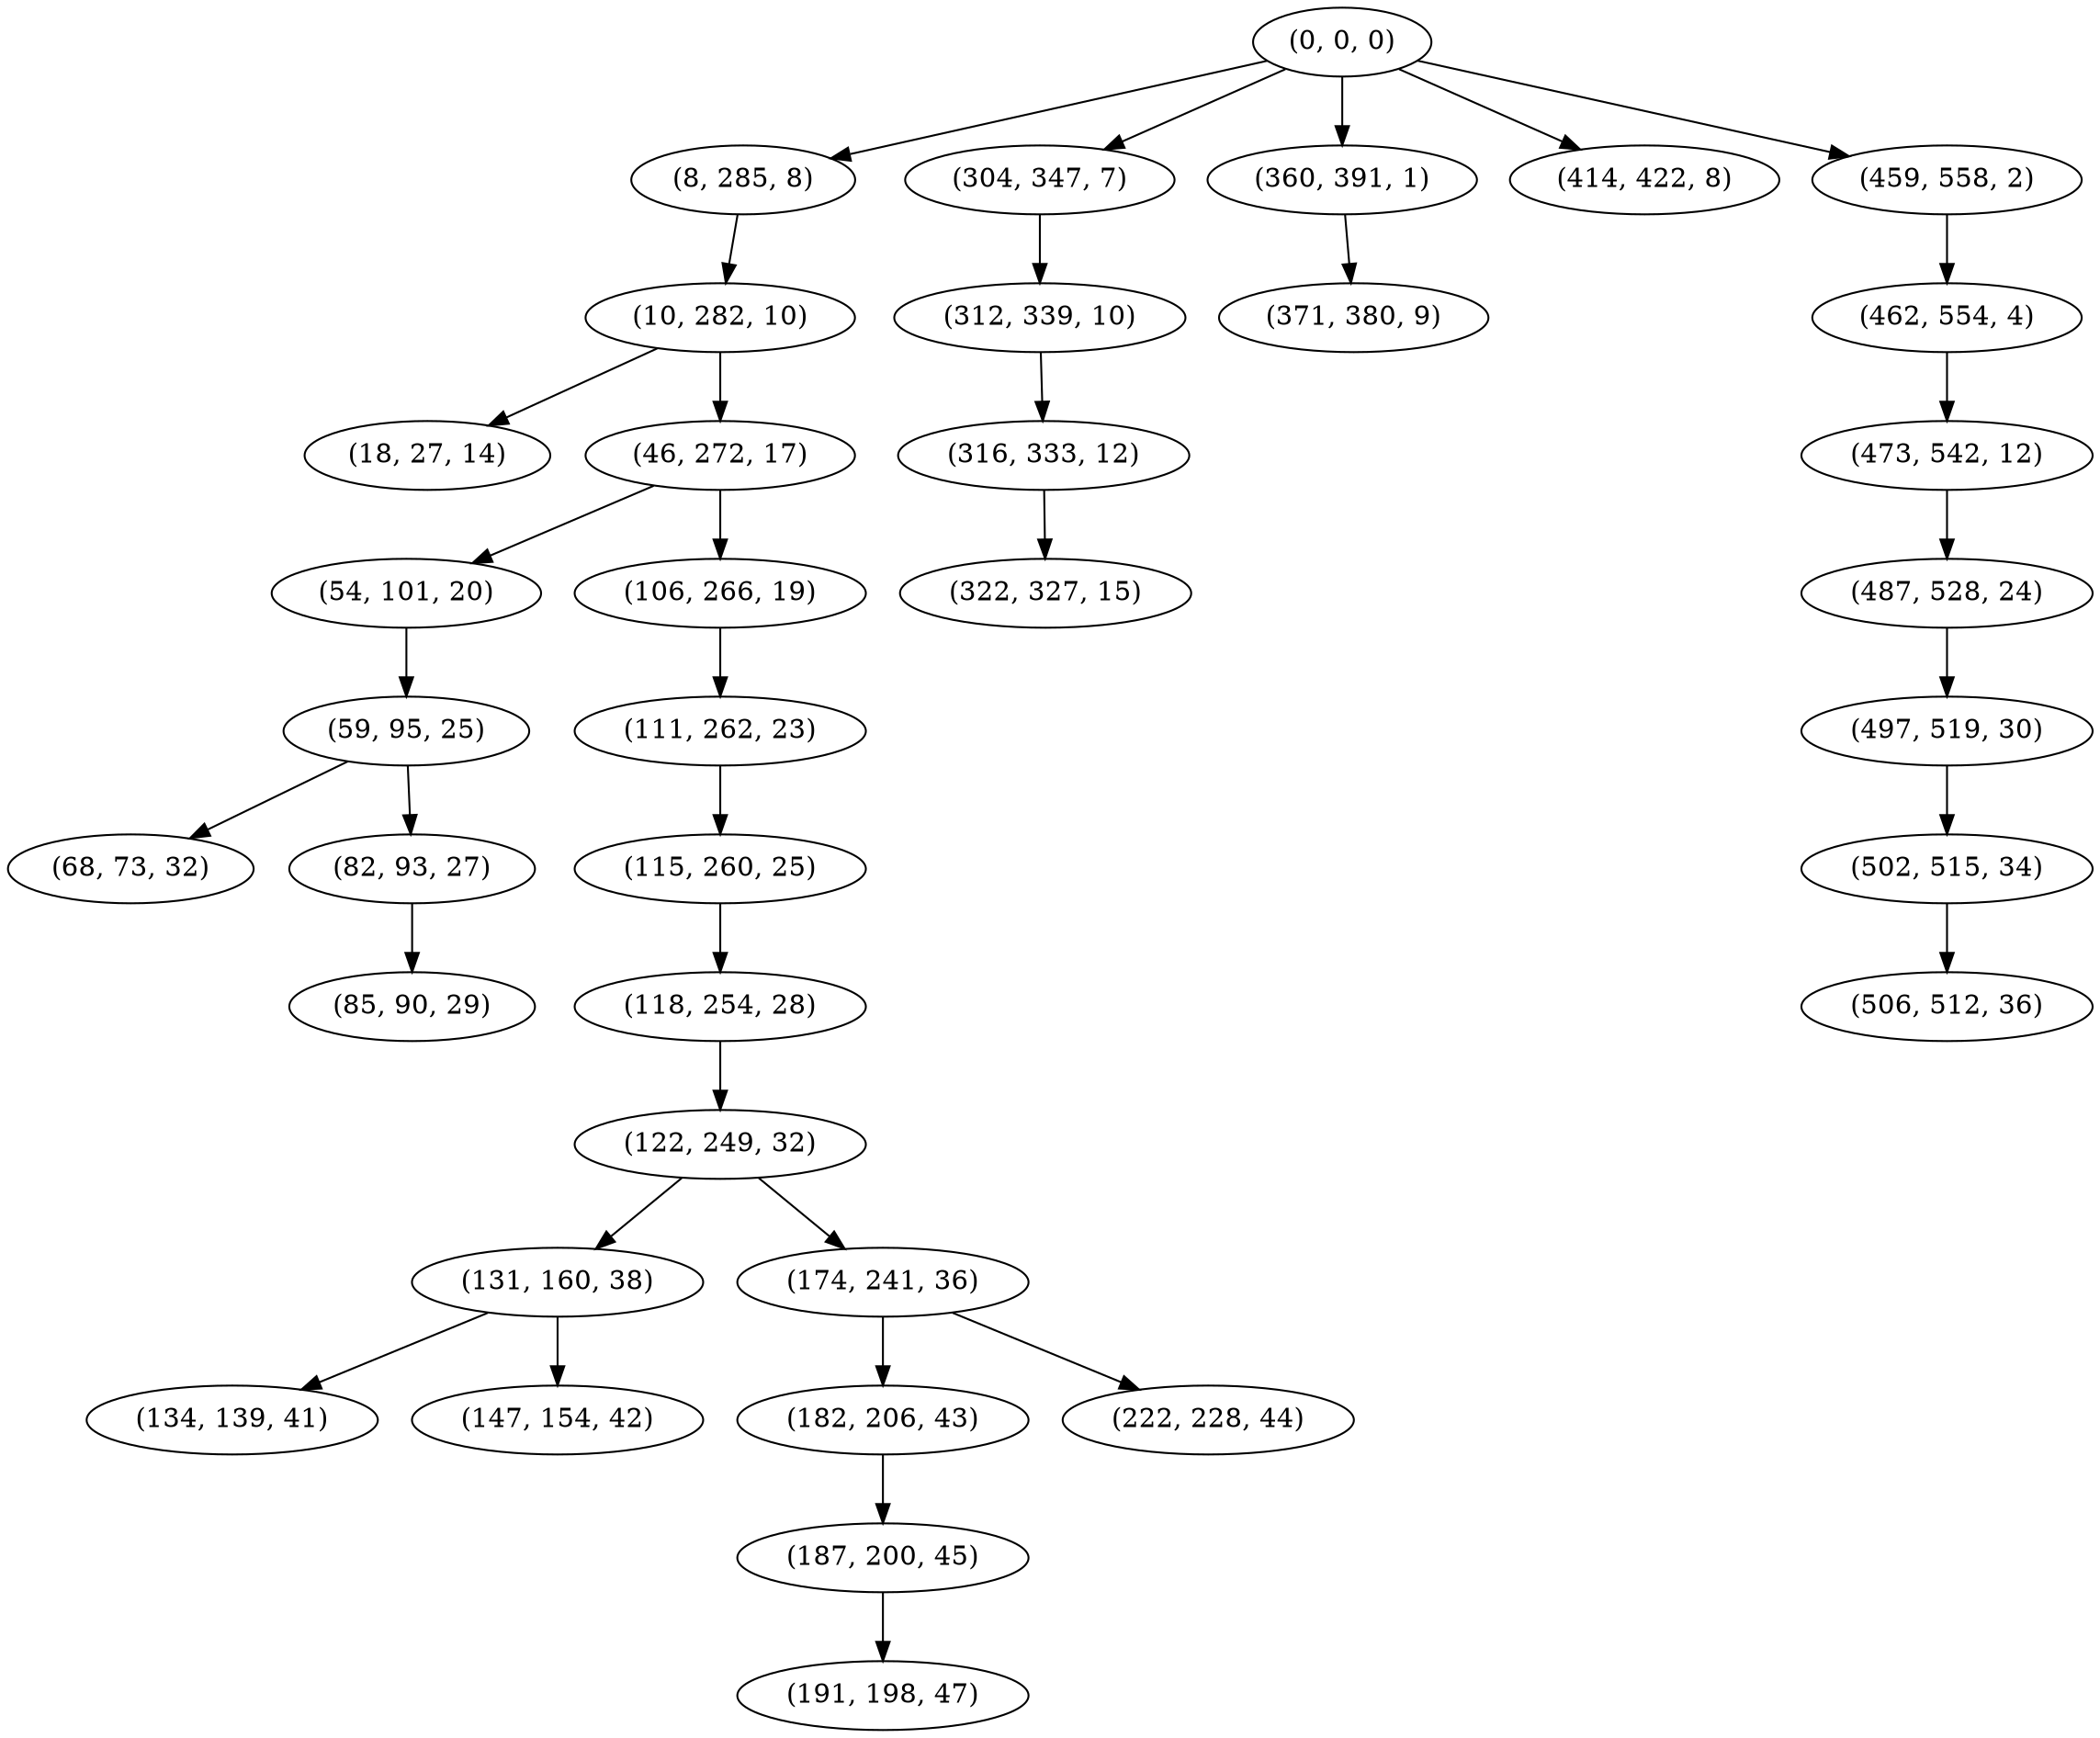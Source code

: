 digraph tree {
    "(0, 0, 0)";
    "(8, 285, 8)";
    "(10, 282, 10)";
    "(18, 27, 14)";
    "(46, 272, 17)";
    "(54, 101, 20)";
    "(59, 95, 25)";
    "(68, 73, 32)";
    "(82, 93, 27)";
    "(85, 90, 29)";
    "(106, 266, 19)";
    "(111, 262, 23)";
    "(115, 260, 25)";
    "(118, 254, 28)";
    "(122, 249, 32)";
    "(131, 160, 38)";
    "(134, 139, 41)";
    "(147, 154, 42)";
    "(174, 241, 36)";
    "(182, 206, 43)";
    "(187, 200, 45)";
    "(191, 198, 47)";
    "(222, 228, 44)";
    "(304, 347, 7)";
    "(312, 339, 10)";
    "(316, 333, 12)";
    "(322, 327, 15)";
    "(360, 391, 1)";
    "(371, 380, 9)";
    "(414, 422, 8)";
    "(459, 558, 2)";
    "(462, 554, 4)";
    "(473, 542, 12)";
    "(487, 528, 24)";
    "(497, 519, 30)";
    "(502, 515, 34)";
    "(506, 512, 36)";
    "(0, 0, 0)" -> "(8, 285, 8)";
    "(0, 0, 0)" -> "(304, 347, 7)";
    "(0, 0, 0)" -> "(360, 391, 1)";
    "(0, 0, 0)" -> "(414, 422, 8)";
    "(0, 0, 0)" -> "(459, 558, 2)";
    "(8, 285, 8)" -> "(10, 282, 10)";
    "(10, 282, 10)" -> "(18, 27, 14)";
    "(10, 282, 10)" -> "(46, 272, 17)";
    "(46, 272, 17)" -> "(54, 101, 20)";
    "(46, 272, 17)" -> "(106, 266, 19)";
    "(54, 101, 20)" -> "(59, 95, 25)";
    "(59, 95, 25)" -> "(68, 73, 32)";
    "(59, 95, 25)" -> "(82, 93, 27)";
    "(82, 93, 27)" -> "(85, 90, 29)";
    "(106, 266, 19)" -> "(111, 262, 23)";
    "(111, 262, 23)" -> "(115, 260, 25)";
    "(115, 260, 25)" -> "(118, 254, 28)";
    "(118, 254, 28)" -> "(122, 249, 32)";
    "(122, 249, 32)" -> "(131, 160, 38)";
    "(122, 249, 32)" -> "(174, 241, 36)";
    "(131, 160, 38)" -> "(134, 139, 41)";
    "(131, 160, 38)" -> "(147, 154, 42)";
    "(174, 241, 36)" -> "(182, 206, 43)";
    "(174, 241, 36)" -> "(222, 228, 44)";
    "(182, 206, 43)" -> "(187, 200, 45)";
    "(187, 200, 45)" -> "(191, 198, 47)";
    "(304, 347, 7)" -> "(312, 339, 10)";
    "(312, 339, 10)" -> "(316, 333, 12)";
    "(316, 333, 12)" -> "(322, 327, 15)";
    "(360, 391, 1)" -> "(371, 380, 9)";
    "(459, 558, 2)" -> "(462, 554, 4)";
    "(462, 554, 4)" -> "(473, 542, 12)";
    "(473, 542, 12)" -> "(487, 528, 24)";
    "(487, 528, 24)" -> "(497, 519, 30)";
    "(497, 519, 30)" -> "(502, 515, 34)";
    "(502, 515, 34)" -> "(506, 512, 36)";
}
